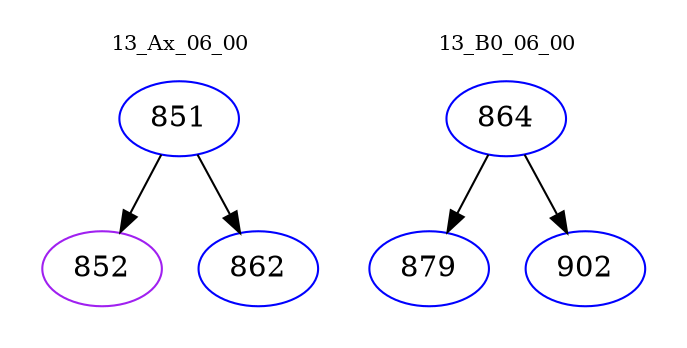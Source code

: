 digraph{
subgraph cluster_0 {
color = white
label = "13_Ax_06_00";
fontsize=10;
T0_851 [label="851", color="blue"]
T0_851 -> T0_852 [color="black"]
T0_852 [label="852", color="purple"]
T0_851 -> T0_862 [color="black"]
T0_862 [label="862", color="blue"]
}
subgraph cluster_1 {
color = white
label = "13_B0_06_00";
fontsize=10;
T1_864 [label="864", color="blue"]
T1_864 -> T1_879 [color="black"]
T1_879 [label="879", color="blue"]
T1_864 -> T1_902 [color="black"]
T1_902 [label="902", color="blue"]
}
}
